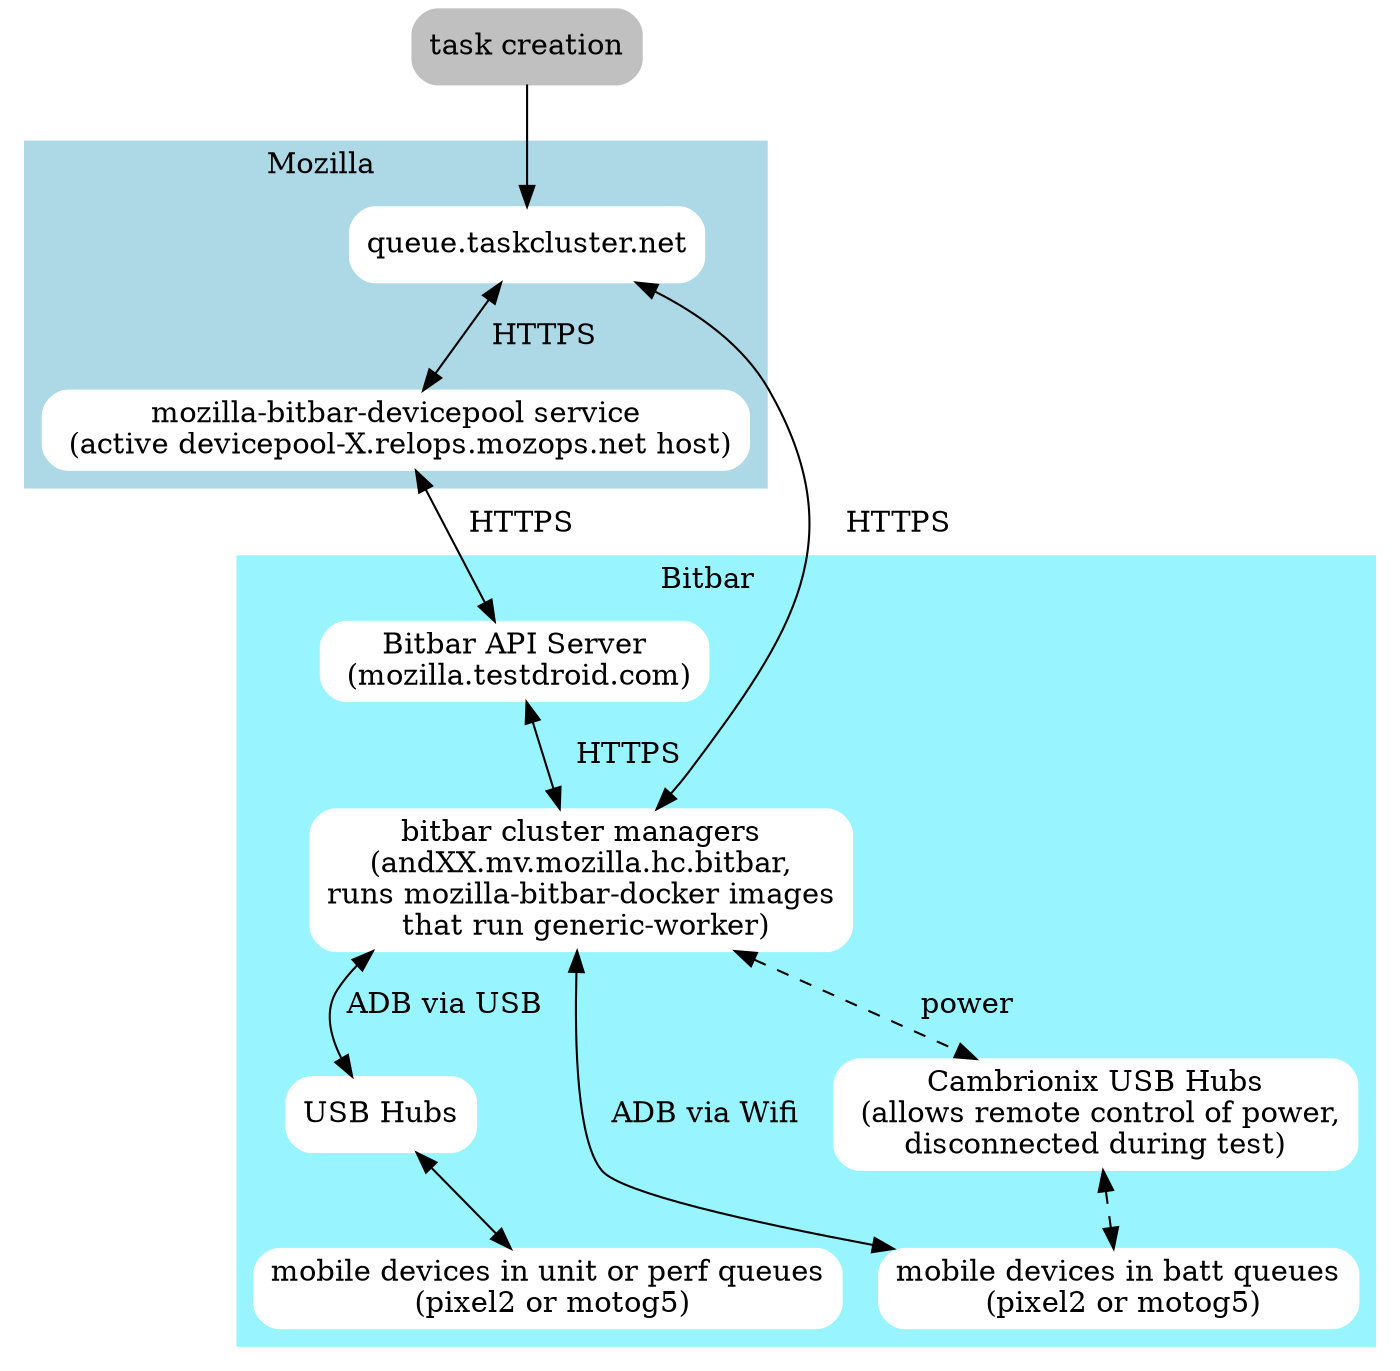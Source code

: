 digraph G {
    // rankdir=LR;

//     queue.taskcluster.net <=> mozilla-bitbar-devicepool service on
// devicepool hosts <=> bitbar api server (mozilla.testdroid.com) <=>
// bitbar cluster manager (andXX.mv.mozilla.hc.bitbar) <=> usb hub (some
// use cambrionix programmable hubs) <=> phone (pixel2, motorola g5)
    
    
  subgraph cluster_0 {
    style=filled;
    color=lightblue;
    node [shape=Mrecord,style=filled,color=white];
    label = "Mozilla                ";
    a0 [label="queue.taskcluster.net", start="true"];
    a1 [label="mozilla-bitbar-devicepool service\n (active devicepool-X.relops.mozops.net host)"];
    a0 -> a1 [label="  HTTPS", dir="both"];
  }    

  subgraph cluster_1 {
    style=filled;
    color=cadetblue1;
    node [shape=Mrecord,style=filled,color=white];
    label = "Bitbar                     ";

    a4 [label="Bitbar API Server\n (mozilla.testdroid.com)"];
    hub  [label="USB Hubs"];
    a5 [label="bitbar cluster managers\n (andXX.mv.mozilla.hc.bitbar, \nruns mozilla-bitbar-docker images\n that run generic-worker)"];
    phone [label="mobile devices in unit or perf queues\n (pixel2 or motog5)"];
    batt_phone [label="mobile devices in batt queues\n (pixel2 or motog5)"];
    smart_hub [label="Cambrionix USB Hubs\n (allows remote control of power,\ndisconnected during test)"];

    a4 -> a5 [dir="both", label="   HTTPS"];
    a5 -> hub [label=" ADB via USB   ", dir="both"];
    a5 -> smart_hub [label="    power",style="dashed", dir="both"];
    a5 -> batt_phone [label=" ADB via Wifi  ", dir="both"];
    hub -> phone [dir="both"];
    smart_hub -> batt_phone [style="dashed", dir="both"];
  }

  // edges
  start -> a0;

  a1 -> a4 [label="  HTTPS", dir="both"];
  
  a5 -> a0 [label="    HTTPS", dir="both", ];

//   a1 -> a4;
//   phone -> end;

  start [shape=Mrecord,label="task creation", style=filled, color=gray];
//   end [shape=Mrecord, label="task completion", style=filled, color=gray];

}

